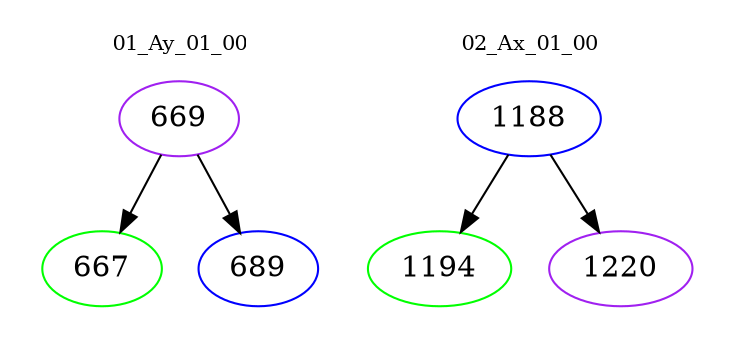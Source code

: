 digraph{
subgraph cluster_0 {
color = white
label = "01_Ay_01_00";
fontsize=10;
T0_669 [label="669", color="purple"]
T0_669 -> T0_667 [color="black"]
T0_667 [label="667", color="green"]
T0_669 -> T0_689 [color="black"]
T0_689 [label="689", color="blue"]
}
subgraph cluster_1 {
color = white
label = "02_Ax_01_00";
fontsize=10;
T1_1188 [label="1188", color="blue"]
T1_1188 -> T1_1194 [color="black"]
T1_1194 [label="1194", color="green"]
T1_1188 -> T1_1220 [color="black"]
T1_1220 [label="1220", color="purple"]
}
}
